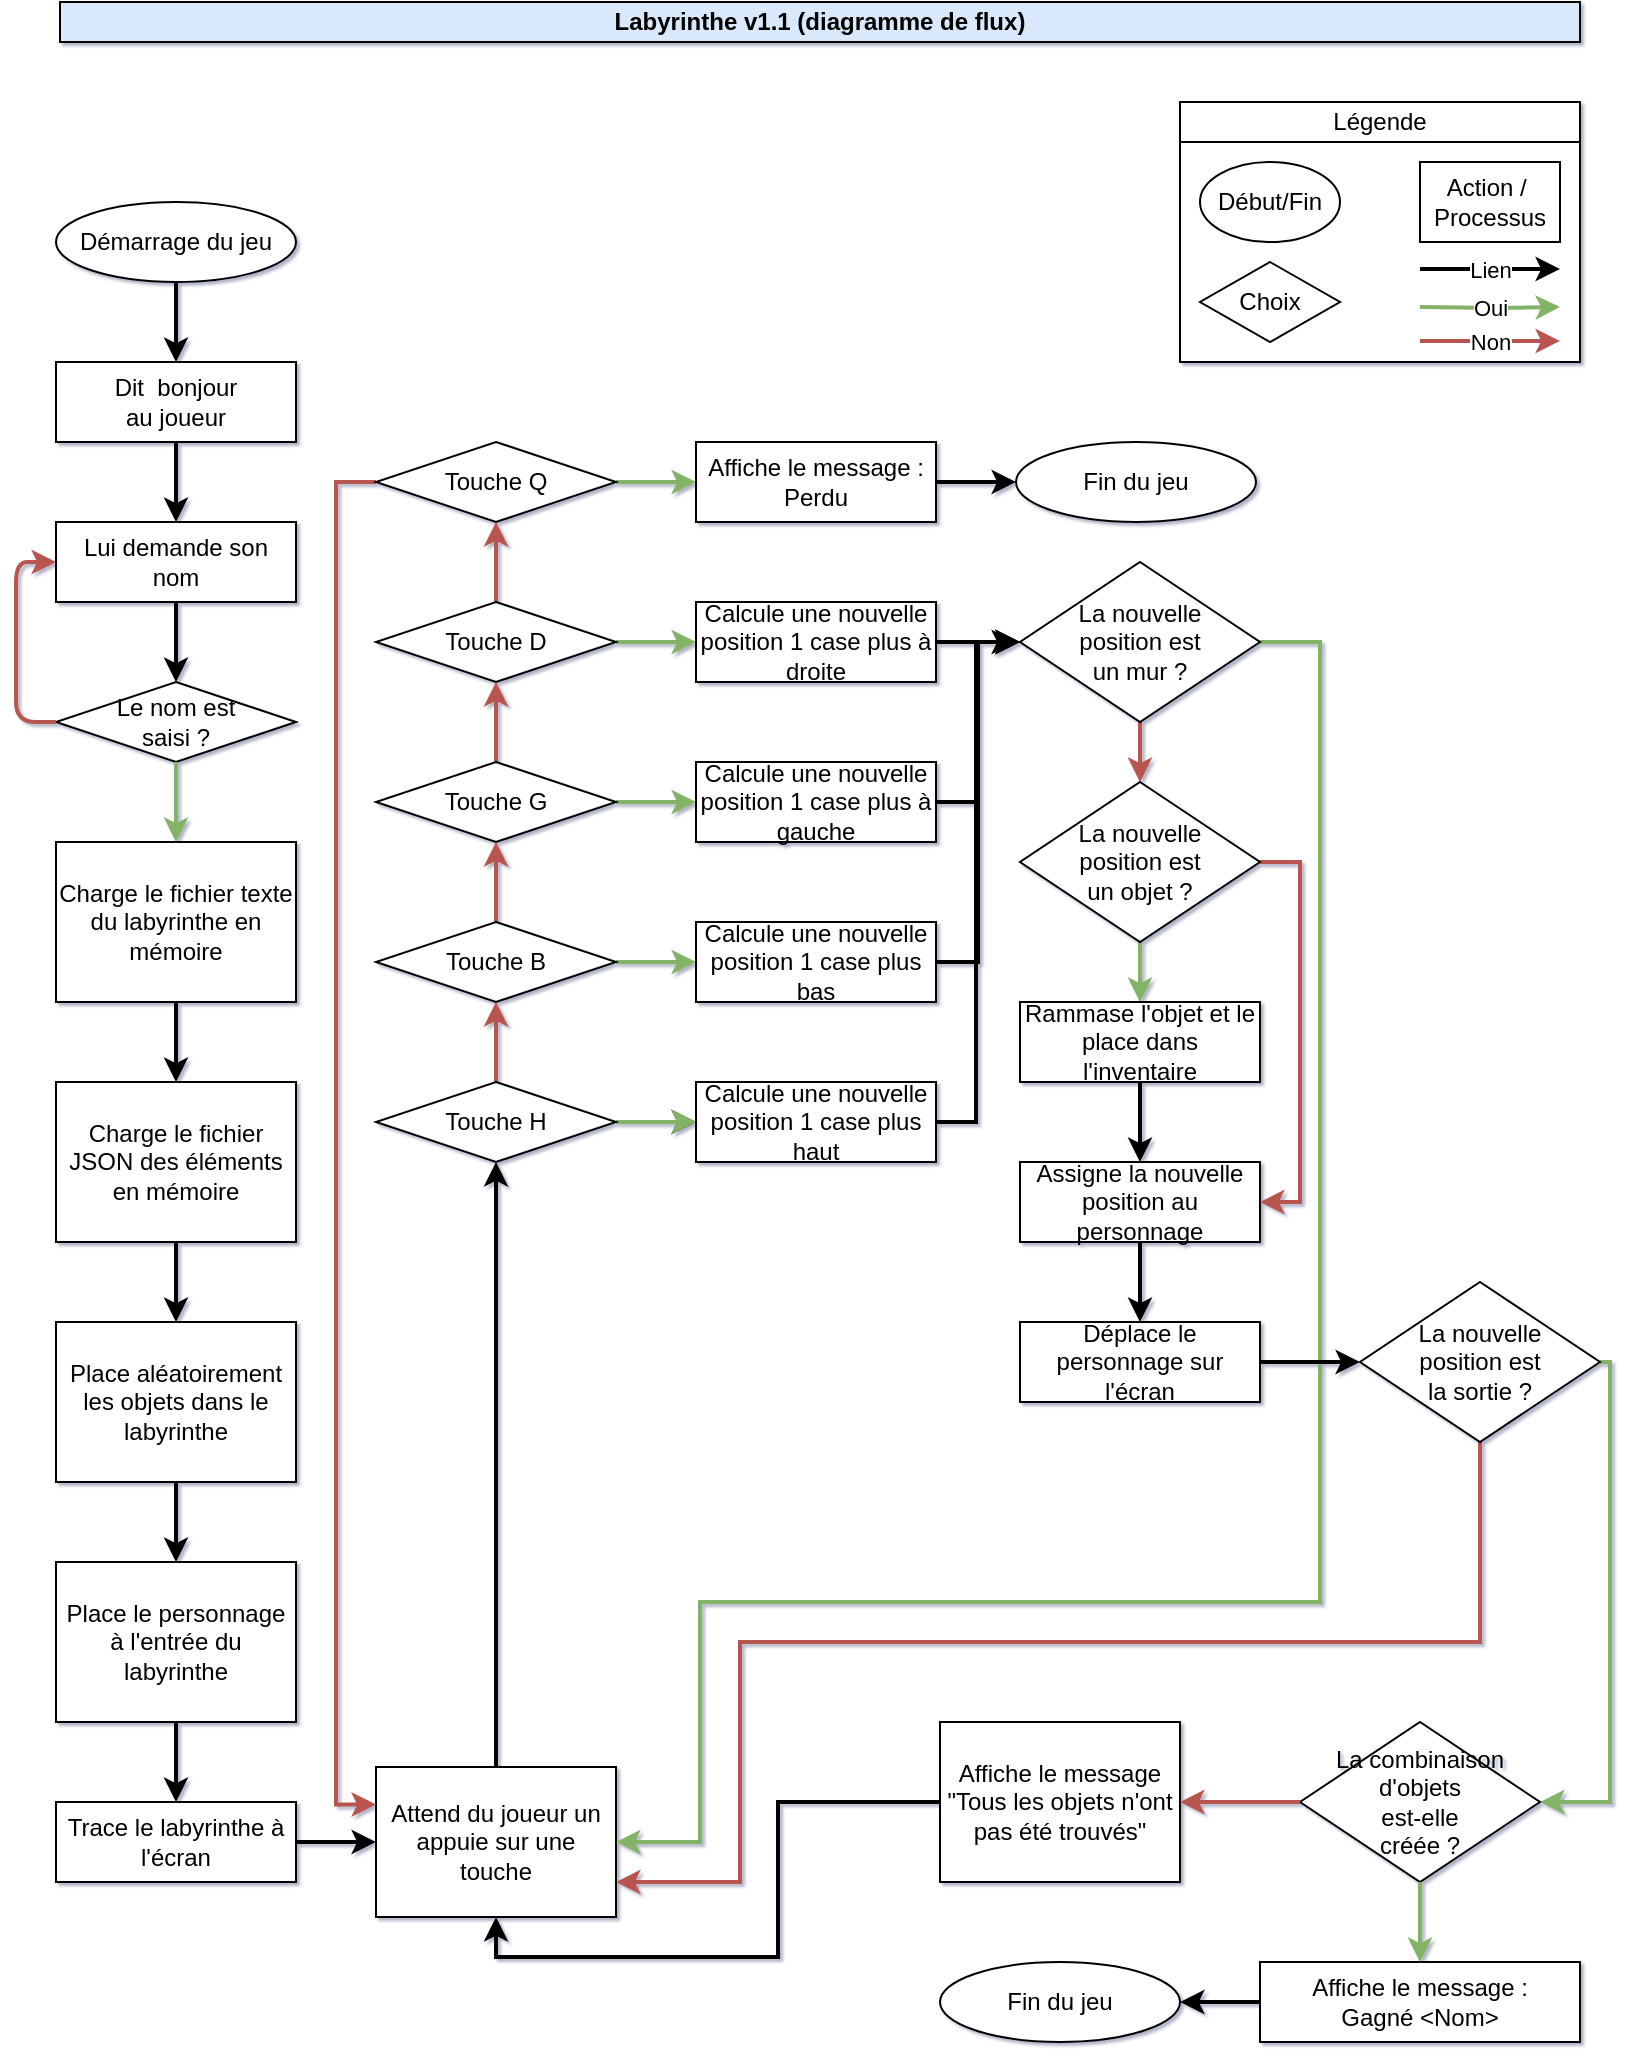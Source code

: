<mxfile version="12.3.2" type="device" pages="1"><diagram id="22BCVVgQXOt4xU70KWVe" name="Page-1"><mxGraphModel dx="1086" dy="806" grid="1" gridSize="10" guides="1" tooltips="1" connect="1" arrows="1" fold="1" page="1" pageScale="1" pageWidth="827" pageHeight="1169" math="0" shadow="1"><root><mxCell id="0"/><mxCell id="1" parent="0"/><mxCell id="TJeggRest-hVpRtpfZT9-1" value="Démarrage du jeu" style="ellipse;whiteSpace=wrap;html=1;" parent="1" vertex="1"><mxGeometry x="38" y="120" width="120" height="40" as="geometry"/></mxCell><mxCell id="TJeggRest-hVpRtpfZT9-2" value="Dit&amp;nbsp; bonjour&lt;br&gt;au joueur" style="rounded=0;whiteSpace=wrap;html=1;" parent="1" vertex="1"><mxGeometry x="38" y="200" width="120" height="40" as="geometry"/></mxCell><mxCell id="TJeggRest-hVpRtpfZT9-3" value="Lui demande son nom" style="rounded=0;whiteSpace=wrap;html=1;" parent="1" vertex="1"><mxGeometry x="38" y="280" width="120" height="40" as="geometry"/></mxCell><mxCell id="TJeggRest-hVpRtpfZT9-4" value="Le nom est &lt;br&gt;saisi ?" style="rhombus;whiteSpace=wrap;html=1;" parent="1" vertex="1"><mxGeometry x="38" y="360" width="120" height="40" as="geometry"/></mxCell><mxCell id="TJeggRest-hVpRtpfZT9-5" value="" style="endArrow=classic;html=1;exitX=0;exitY=0.5;exitDx=0;exitDy=0;entryX=0;entryY=0.5;entryDx=0;entryDy=0;strokeWidth=2;fillColor=#f8cecc;strokeColor=#b85450;" parent="1" source="TJeggRest-hVpRtpfZT9-4" target="TJeggRest-hVpRtpfZT9-3" edge="1"><mxGeometry width="50" height="50" relative="1" as="geometry"><mxPoint x="38" y="470" as="sourcePoint"/><mxPoint x="88" y="420" as="targetPoint"/><Array as="points"><mxPoint x="18" y="380"/><mxPoint x="18" y="300"/></Array></mxGeometry></mxCell><mxCell id="TJeggRest-hVpRtpfZT9-6" value="" style="endArrow=classic;html=1;strokeWidth=2;exitX=0.5;exitY=1;exitDx=0;exitDy=0;entryX=0.5;entryY=0;entryDx=0;entryDy=0;" parent="1" source="TJeggRest-hVpRtpfZT9-1" target="TJeggRest-hVpRtpfZT9-2" edge="1"><mxGeometry width="50" height="50" relative="1" as="geometry"><mxPoint x="238" y="230" as="sourcePoint"/><mxPoint x="288" y="180" as="targetPoint"/></mxGeometry></mxCell><mxCell id="TJeggRest-hVpRtpfZT9-7" value="" style="endArrow=classic;html=1;strokeWidth=2;exitX=0.5;exitY=1;exitDx=0;exitDy=0;entryX=0.5;entryY=0;entryDx=0;entryDy=0;" parent="1" source="TJeggRest-hVpRtpfZT9-3" target="TJeggRest-hVpRtpfZT9-4" edge="1"><mxGeometry width="50" height="50" relative="1" as="geometry"><mxPoint x="108" y="170" as="sourcePoint"/><mxPoint x="108" y="210" as="targetPoint"/></mxGeometry></mxCell><mxCell id="TJeggRest-hVpRtpfZT9-8" value="" style="endArrow=classic;html=1;strokeWidth=2;exitX=0.5;exitY=1;exitDx=0;exitDy=0;entryX=0.5;entryY=0;entryDx=0;entryDy=0;" parent="1" source="TJeggRest-hVpRtpfZT9-2" target="TJeggRest-hVpRtpfZT9-3" edge="1"><mxGeometry width="50" height="50" relative="1" as="geometry"><mxPoint x="118" y="180" as="sourcePoint"/><mxPoint x="118" y="220" as="targetPoint"/></mxGeometry></mxCell><mxCell id="TJeggRest-hVpRtpfZT9-9" value="Charge le fichier texte du labyrinthe en mémoire" style="rounded=0;whiteSpace=wrap;html=1;" parent="1" vertex="1"><mxGeometry x="38" y="440" width="120" height="80" as="geometry"/></mxCell><mxCell id="TJeggRest-hVpRtpfZT9-10" value="Place le personnage à l'entrée du labyrinthe" style="rounded=0;whiteSpace=wrap;html=1;" parent="1" vertex="1"><mxGeometry x="38" y="800" width="120" height="80" as="geometry"/></mxCell><mxCell id="TJeggRest-hVpRtpfZT9-31" style="edgeStyle=orthogonalEdgeStyle;rounded=0;orthogonalLoop=1;jettySize=auto;html=1;entryX=0;entryY=0.5;entryDx=0;entryDy=0;strokeWidth=2;" parent="1" source="TJeggRest-hVpRtpfZT9-11" target="TJeggRest-hVpRtpfZT9-15" edge="1"><mxGeometry relative="1" as="geometry"/></mxCell><mxCell id="TJeggRest-hVpRtpfZT9-11" value="Trace le labyrinthe à l'écran" style="rounded=0;whiteSpace=wrap;html=1;" parent="1" vertex="1"><mxGeometry x="38" y="920" width="120" height="40" as="geometry"/></mxCell><mxCell id="TJeggRest-hVpRtpfZT9-12" value="" style="endArrow=classic;html=1;strokeWidth=2;exitX=0.5;exitY=1;exitDx=0;exitDy=0;entryX=0.5;entryY=0;entryDx=0;entryDy=0;" parent="1" source="TJeggRest-hVpRtpfZT9-10" target="TJeggRest-hVpRtpfZT9-11" edge="1"><mxGeometry width="50" height="50" relative="1" as="geometry"><mxPoint x="108" y="570" as="sourcePoint"/><mxPoint x="108" y="610" as="targetPoint"/></mxGeometry></mxCell><mxCell id="TJeggRest-hVpRtpfZT9-13" value="" style="endArrow=classic;html=1;strokeWidth=2;exitX=0.5;exitY=1;exitDx=0;exitDy=0;entryX=0.5;entryY=0;entryDx=0;entryDy=0;" parent="1" target="TJeggRest-hVpRtpfZT9-10" edge="1"><mxGeometry width="50" height="50" relative="1" as="geometry"><mxPoint x="98" y="800" as="sourcePoint"/><mxPoint x="118" y="420" as="targetPoint"/></mxGeometry></mxCell><mxCell id="TJeggRest-hVpRtpfZT9-14" value="" style="endArrow=classic;html=1;strokeWidth=2;exitX=0.5;exitY=1;exitDx=0;exitDy=0;entryX=0.5;entryY=0;entryDx=0;entryDy=0;fillColor=#d5e8d4;strokeColor=#82b366;" parent="1" source="TJeggRest-hVpRtpfZT9-4" target="TJeggRest-hVpRtpfZT9-9" edge="1"><mxGeometry width="50" height="50" relative="1" as="geometry"><mxPoint x="128" y="350" as="sourcePoint"/><mxPoint x="128" y="390" as="targetPoint"/></mxGeometry></mxCell><mxCell id="TJeggRest-hVpRtpfZT9-32" style="edgeStyle=orthogonalEdgeStyle;rounded=0;orthogonalLoop=1;jettySize=auto;html=1;exitX=0.5;exitY=0;exitDx=0;exitDy=0;entryX=0.5;entryY=1;entryDx=0;entryDy=0;strokeWidth=2;" parent="1" source="TJeggRest-hVpRtpfZT9-15" target="TJeggRest-hVpRtpfZT9-16" edge="1"><mxGeometry relative="1" as="geometry"/></mxCell><mxCell id="TJeggRest-hVpRtpfZT9-15" value="Attend du joueur un appuie sur une touche" style="rounded=0;whiteSpace=wrap;html=1;" parent="1" vertex="1"><mxGeometry x="198" y="902.5" width="120" height="75" as="geometry"/></mxCell><mxCell id="TJeggRest-hVpRtpfZT9-33" style="edgeStyle=orthogonalEdgeStyle;rounded=0;orthogonalLoop=1;jettySize=auto;html=1;entryX=0.5;entryY=1;entryDx=0;entryDy=0;strokeWidth=2;fillColor=#f8cecc;strokeColor=#b85450;" parent="1" source="TJeggRest-hVpRtpfZT9-16" target="TJeggRest-hVpRtpfZT9-18" edge="1"><mxGeometry relative="1" as="geometry"/></mxCell><mxCell id="TJeggRest-hVpRtpfZT9-47" style="edgeStyle=orthogonalEdgeStyle;rounded=0;orthogonalLoop=1;jettySize=auto;html=1;entryX=0;entryY=0.5;entryDx=0;entryDy=0;strokeWidth=2;" parent="1" source="TJeggRest-hVpRtpfZT9-16" target="TJeggRest-hVpRtpfZT9-17" edge="1"><mxGeometry relative="1" as="geometry"/></mxCell><mxCell id="TJeggRest-hVpRtpfZT9-57" value="" style="edgeStyle=orthogonalEdgeStyle;rounded=0;orthogonalLoop=1;jettySize=auto;html=1;strokeWidth=2;fillColor=#d5e8d4;strokeColor=#82b366;" parent="1" source="TJeggRest-hVpRtpfZT9-16" target="TJeggRest-hVpRtpfZT9-17" edge="1"><mxGeometry relative="1" as="geometry"/></mxCell><mxCell id="TJeggRest-hVpRtpfZT9-16" value="Touche H" style="rhombus;whiteSpace=wrap;html=1;" parent="1" vertex="1"><mxGeometry x="198" y="560" width="120" height="40" as="geometry"/></mxCell><mxCell id="TJeggRest-hVpRtpfZT9-46" style="edgeStyle=orthogonalEdgeStyle;rounded=0;orthogonalLoop=1;jettySize=auto;html=1;strokeWidth=2;" parent="1" source="TJeggRest-hVpRtpfZT9-17" edge="1"><mxGeometry relative="1" as="geometry"><mxPoint x="518" y="340" as="targetPoint"/><Array as="points"><mxPoint x="498" y="580"/><mxPoint x="498" y="340"/></Array></mxGeometry></mxCell><mxCell id="TJeggRest-hVpRtpfZT9-17" value="Calcule une nouvelle position 1 case plus haut" style="rounded=0;whiteSpace=wrap;html=1;" parent="1" vertex="1"><mxGeometry x="358" y="560" width="120" height="40" as="geometry"/></mxCell><mxCell id="TJeggRest-hVpRtpfZT9-34" style="edgeStyle=orthogonalEdgeStyle;rounded=0;orthogonalLoop=1;jettySize=auto;html=1;entryX=0.5;entryY=1;entryDx=0;entryDy=0;strokeWidth=2;fillColor=#f8cecc;strokeColor=#b85450;" parent="1" source="TJeggRest-hVpRtpfZT9-18" target="TJeggRest-hVpRtpfZT9-20" edge="1"><mxGeometry relative="1" as="geometry"/></mxCell><mxCell id="TJeggRest-hVpRtpfZT9-48" style="edgeStyle=orthogonalEdgeStyle;rounded=0;orthogonalLoop=1;jettySize=auto;html=1;entryX=0;entryY=0.5;entryDx=0;entryDy=0;strokeWidth=2;fillColor=#d5e8d4;strokeColor=#82b366;" parent="1" source="TJeggRest-hVpRtpfZT9-18" target="TJeggRest-hVpRtpfZT9-19" edge="1"><mxGeometry relative="1" as="geometry"/></mxCell><mxCell id="TJeggRest-hVpRtpfZT9-18" value="Touche B" style="rhombus;whiteSpace=wrap;html=1;" parent="1" vertex="1"><mxGeometry x="198" y="480" width="120" height="40" as="geometry"/></mxCell><mxCell id="TJeggRest-hVpRtpfZT9-45" style="edgeStyle=orthogonalEdgeStyle;rounded=0;orthogonalLoop=1;jettySize=auto;html=1;entryX=0;entryY=0.5;entryDx=0;entryDy=0;strokeWidth=2;" parent="1" source="TJeggRest-hVpRtpfZT9-19" target="TJeggRest-hVpRtpfZT9-28" edge="1"><mxGeometry relative="1" as="geometry"/></mxCell><mxCell id="TJeggRest-hVpRtpfZT9-19" value="Calcule une nouvelle position 1 case plus bas" style="rounded=0;whiteSpace=wrap;html=1;" parent="1" vertex="1"><mxGeometry x="358" y="480" width="120" height="40" as="geometry"/></mxCell><mxCell id="TJeggRest-hVpRtpfZT9-35" style="edgeStyle=orthogonalEdgeStyle;rounded=0;orthogonalLoop=1;jettySize=auto;html=1;entryX=0.5;entryY=1;entryDx=0;entryDy=0;strokeWidth=2;fillColor=#f8cecc;strokeColor=#b85450;" parent="1" source="TJeggRest-hVpRtpfZT9-20" target="TJeggRest-hVpRtpfZT9-22" edge="1"><mxGeometry relative="1" as="geometry"/></mxCell><mxCell id="TJeggRest-hVpRtpfZT9-41" style="edgeStyle=orthogonalEdgeStyle;rounded=0;orthogonalLoop=1;jettySize=auto;html=1;entryX=0;entryY=0.5;entryDx=0;entryDy=0;strokeWidth=2;fillColor=#d5e8d4;strokeColor=#82b366;" parent="1" source="TJeggRest-hVpRtpfZT9-20" target="TJeggRest-hVpRtpfZT9-21" edge="1"><mxGeometry relative="1" as="geometry"/></mxCell><mxCell id="TJeggRest-hVpRtpfZT9-20" value="Touche G" style="rhombus;whiteSpace=wrap;html=1;" parent="1" vertex="1"><mxGeometry x="198" y="400" width="120" height="40" as="geometry"/></mxCell><mxCell id="TJeggRest-hVpRtpfZT9-44" style="edgeStyle=orthogonalEdgeStyle;rounded=0;orthogonalLoop=1;jettySize=auto;html=1;entryX=0;entryY=0.5;entryDx=0;entryDy=0;strokeWidth=2;" parent="1" source="TJeggRest-hVpRtpfZT9-21" target="TJeggRest-hVpRtpfZT9-28" edge="1"><mxGeometry relative="1" as="geometry"/></mxCell><mxCell id="TJeggRest-hVpRtpfZT9-21" value="Calcule une nouvelle position 1 case plus à gauche" style="rounded=0;whiteSpace=wrap;html=1;" parent="1" vertex="1"><mxGeometry x="358" y="400" width="120" height="40" as="geometry"/></mxCell><mxCell id="TJeggRest-hVpRtpfZT9-36" style="edgeStyle=orthogonalEdgeStyle;rounded=0;orthogonalLoop=1;jettySize=auto;html=1;entryX=0.5;entryY=1;entryDx=0;entryDy=0;strokeWidth=2;fillColor=#f8cecc;strokeColor=#b85450;" parent="1" source="TJeggRest-hVpRtpfZT9-22" target="TJeggRest-hVpRtpfZT9-24" edge="1"><mxGeometry relative="1" as="geometry"/></mxCell><mxCell id="TJeggRest-hVpRtpfZT9-40" style="edgeStyle=orthogonalEdgeStyle;rounded=0;orthogonalLoop=1;jettySize=auto;html=1;entryX=0;entryY=0.5;entryDx=0;entryDy=0;strokeWidth=2;fillColor=#d5e8d4;strokeColor=#82b366;" parent="1" source="TJeggRest-hVpRtpfZT9-22" target="TJeggRest-hVpRtpfZT9-23" edge="1"><mxGeometry relative="1" as="geometry"/></mxCell><mxCell id="TJeggRest-hVpRtpfZT9-22" value="Touche D" style="rhombus;whiteSpace=wrap;html=1;" parent="1" vertex="1"><mxGeometry x="198" y="320" width="120" height="40" as="geometry"/></mxCell><mxCell id="TJeggRest-hVpRtpfZT9-43" style="edgeStyle=orthogonalEdgeStyle;rounded=0;orthogonalLoop=1;jettySize=auto;html=1;entryX=0;entryY=0.5;entryDx=0;entryDy=0;strokeWidth=2;" parent="1" source="TJeggRest-hVpRtpfZT9-23" target="TJeggRest-hVpRtpfZT9-28" edge="1"><mxGeometry relative="1" as="geometry"/></mxCell><mxCell id="TJeggRest-hVpRtpfZT9-23" value="Calcule une nouvelle position 1 case plus à droite" style="rounded=0;whiteSpace=wrap;html=1;" parent="1" vertex="1"><mxGeometry x="358" y="320" width="120" height="40" as="geometry"/></mxCell><mxCell id="TJeggRest-hVpRtpfZT9-38" style="edgeStyle=orthogonalEdgeStyle;rounded=0;orthogonalLoop=1;jettySize=auto;html=1;entryX=0;entryY=0.5;entryDx=0;entryDy=0;strokeWidth=2;fillColor=#d5e8d4;strokeColor=#82b366;" parent="1" source="TJeggRest-hVpRtpfZT9-24" target="TJeggRest-hVpRtpfZT9-25" edge="1"><mxGeometry relative="1" as="geometry"/></mxCell><mxCell id="TJeggRest-hVpRtpfZT9-42" style="edgeStyle=orthogonalEdgeStyle;rounded=0;orthogonalLoop=1;jettySize=auto;html=1;entryX=0;entryY=0.25;entryDx=0;entryDy=0;strokeWidth=2;fillColor=#f8cecc;strokeColor=#b85450;" parent="1" source="TJeggRest-hVpRtpfZT9-24" target="TJeggRest-hVpRtpfZT9-15" edge="1"><mxGeometry relative="1" as="geometry"><Array as="points"><mxPoint x="178" y="260"/><mxPoint x="178" y="921"/></Array></mxGeometry></mxCell><mxCell id="TJeggRest-hVpRtpfZT9-24" value="Touche Q" style="rhombus;whiteSpace=wrap;html=1;" parent="1" vertex="1"><mxGeometry x="198" y="240" width="120" height="40" as="geometry"/></mxCell><mxCell id="TJeggRest-hVpRtpfZT9-39" style="edgeStyle=orthogonalEdgeStyle;rounded=0;orthogonalLoop=1;jettySize=auto;html=1;entryX=0;entryY=0.5;entryDx=0;entryDy=0;strokeWidth=2;" parent="1" source="TJeggRest-hVpRtpfZT9-25" target="TJeggRest-hVpRtpfZT9-26" edge="1"><mxGeometry relative="1" as="geometry"/></mxCell><mxCell id="TJeggRest-hVpRtpfZT9-25" value="Affiche le message :&lt;br&gt;Perdu" style="rounded=0;whiteSpace=wrap;html=1;" parent="1" vertex="1"><mxGeometry x="358" y="240" width="120" height="40" as="geometry"/></mxCell><mxCell id="TJeggRest-hVpRtpfZT9-26" value="Fin du jeu" style="ellipse;whiteSpace=wrap;html=1;" parent="1" vertex="1"><mxGeometry x="518" y="240" width="120" height="40" as="geometry"/></mxCell><mxCell id="TJeggRest-hVpRtpfZT9-60" style="edgeStyle=orthogonalEdgeStyle;rounded=0;orthogonalLoop=1;jettySize=auto;html=1;entryX=0.5;entryY=0;entryDx=0;entryDy=0;strokeWidth=2;" parent="1" source="TJeggRest-hVpRtpfZT9-27" target="TJeggRest-hVpRtpfZT9-59" edge="1"><mxGeometry relative="1" as="geometry"/></mxCell><mxCell id="TJeggRest-hVpRtpfZT9-27" value="Assigne la nouvelle position au personnage" style="rounded=0;whiteSpace=wrap;html=1;" parent="1" vertex="1"><mxGeometry x="520" y="600" width="120" height="40" as="geometry"/></mxCell><mxCell id="TJeggRest-hVpRtpfZT9-52" style="edgeStyle=orthogonalEdgeStyle;rounded=0;orthogonalLoop=1;jettySize=auto;html=1;entryX=1;entryY=0.5;entryDx=0;entryDy=0;strokeWidth=2;fillColor=#d5e8d4;strokeColor=#82b366;" parent="1" source="TJeggRest-hVpRtpfZT9-28" target="TJeggRest-hVpRtpfZT9-15" edge="1"><mxGeometry relative="1" as="geometry"><Array as="points"><mxPoint x="670" y="340"/><mxPoint x="670" y="820"/><mxPoint x="360" y="820"/><mxPoint x="360" y="940"/></Array></mxGeometry></mxCell><mxCell id="B906eJKEYSrAKfcNrqEf-16" style="edgeStyle=orthogonalEdgeStyle;rounded=0;orthogonalLoop=1;jettySize=auto;html=1;entryX=0.5;entryY=0;entryDx=0;entryDy=0;strokeWidth=2;fillColor=#f8cecc;strokeColor=#b85450;" parent="1" source="TJeggRest-hVpRtpfZT9-28" target="B906eJKEYSrAKfcNrqEf-13" edge="1"><mxGeometry relative="1" as="geometry"/></mxCell><mxCell id="TJeggRest-hVpRtpfZT9-28" value="La nouvelle&lt;br&gt;position est&lt;br&gt;un mur ?" style="rhombus;whiteSpace=wrap;html=1;" parent="1" vertex="1"><mxGeometry x="520" y="300" width="120" height="80" as="geometry"/></mxCell><mxCell id="TJeggRest-hVpRtpfZT9-53" style="edgeStyle=orthogonalEdgeStyle;rounded=0;orthogonalLoop=1;jettySize=auto;html=1;strokeWidth=2;fillColor=#f8cecc;strokeColor=#b85450;exitX=0.5;exitY=1;exitDx=0;exitDy=0;" parent="1" source="TJeggRest-hVpRtpfZT9-30" edge="1"><mxGeometry relative="1" as="geometry"><Array as="points"><mxPoint x="750" y="840"/><mxPoint x="380" y="840"/><mxPoint x="380" y="960"/></Array><mxPoint x="318" y="960" as="targetPoint"/></mxGeometry></mxCell><mxCell id="B906eJKEYSrAKfcNrqEf-12" style="edgeStyle=orthogonalEdgeStyle;rounded=0;orthogonalLoop=1;jettySize=auto;html=1;entryX=1;entryY=0.5;entryDx=0;entryDy=0;strokeWidth=2;fillColor=#d5e8d4;strokeColor=#82b366;exitX=1;exitY=0.5;exitDx=0;exitDy=0;" parent="1" source="TJeggRest-hVpRtpfZT9-30" target="B906eJKEYSrAKfcNrqEf-6" edge="1"><mxGeometry relative="1" as="geometry"><Array as="points"><mxPoint x="815" y="920"/></Array></mxGeometry></mxCell><mxCell id="TJeggRest-hVpRtpfZT9-30" value="La nouvelle&lt;br&gt;position est&lt;br&gt;la sortie ?" style="rhombus;whiteSpace=wrap;html=1;" parent="1" vertex="1"><mxGeometry x="690" y="660" width="120" height="80" as="geometry"/></mxCell><mxCell id="TJeggRest-hVpRtpfZT9-37" value="Fin du jeu" style="ellipse;whiteSpace=wrap;html=1;" parent="1" vertex="1"><mxGeometry x="480" y="1000" width="120" height="40" as="geometry"/></mxCell><mxCell id="TJeggRest-hVpRtpfZT9-49" style="edgeStyle=orthogonalEdgeStyle;rounded=0;orthogonalLoop=1;jettySize=auto;html=1;exitX=0.5;exitY=1;exitDx=0;exitDy=0;strokeWidth=2;" parent="1" source="TJeggRest-hVpRtpfZT9-37" target="TJeggRest-hVpRtpfZT9-37" edge="1"><mxGeometry relative="1" as="geometry"/></mxCell><mxCell id="TJeggRest-hVpRtpfZT9-56" style="edgeStyle=orthogonalEdgeStyle;rounded=0;orthogonalLoop=1;jettySize=auto;html=1;entryX=1;entryY=0.5;entryDx=0;entryDy=0;strokeWidth=2;" parent="1" source="TJeggRest-hVpRtpfZT9-55" target="TJeggRest-hVpRtpfZT9-37" edge="1"><mxGeometry relative="1" as="geometry"/></mxCell><mxCell id="TJeggRest-hVpRtpfZT9-55" value="Affiche le message :&lt;br&gt;Gagné &amp;lt;Nom&amp;gt;" style="rounded=0;whiteSpace=wrap;html=1;" parent="1" vertex="1"><mxGeometry x="640" y="1000" width="160" height="40" as="geometry"/></mxCell><mxCell id="B906eJKEYSrAKfcNrqEf-19" style="edgeStyle=orthogonalEdgeStyle;rounded=0;orthogonalLoop=1;jettySize=auto;html=1;entryX=0;entryY=0.5;entryDx=0;entryDy=0;strokeWidth=2;exitX=1;exitY=0.5;exitDx=0;exitDy=0;" parent="1" source="TJeggRest-hVpRtpfZT9-59" target="TJeggRest-hVpRtpfZT9-30" edge="1"><mxGeometry relative="1" as="geometry"><Array as="points"><mxPoint x="680" y="700"/><mxPoint x="680" y="700"/></Array></mxGeometry></mxCell><mxCell id="TJeggRest-hVpRtpfZT9-59" value="Déplace le personnage sur l'écran" style="rounded=0;whiteSpace=wrap;html=1;" parent="1" vertex="1"><mxGeometry x="520" y="680" width="120" height="40" as="geometry"/></mxCell><mxCell id="TJeggRest-hVpRtpfZT9-61" value="Labyrinthe v1.1 (diagramme de flux)" style="text;html=1;strokeColor=#000000;fillColor=#dae8fc;align=center;verticalAlign=middle;whiteSpace=wrap;rounded=0;fontStyle=1" parent="1" vertex="1"><mxGeometry x="40" y="20" width="760" height="20" as="geometry"/></mxCell><mxCell id="TJeggRest-hVpRtpfZT9-62" value="" style="rounded=0;whiteSpace=wrap;html=1;strokeColor=#000000;" parent="1" vertex="1"><mxGeometry x="600" y="70" width="200" height="130" as="geometry"/></mxCell><mxCell id="TJeggRest-hVpRtpfZT9-63" value="Début/Fin" style="ellipse;whiteSpace=wrap;html=1;" parent="1" vertex="1"><mxGeometry x="610" y="100" width="70" height="40" as="geometry"/></mxCell><mxCell id="TJeggRest-hVpRtpfZT9-65" value="Action /&amp;nbsp;&lt;br&gt;Processus" style="rounded=0;whiteSpace=wrap;html=1;" parent="1" vertex="1"><mxGeometry x="720" y="100" width="70" height="40" as="geometry"/></mxCell><mxCell id="TJeggRest-hVpRtpfZT9-66" value="Choix" style="rhombus;whiteSpace=wrap;html=1;strokeColor=#000000;" parent="1" vertex="1"><mxGeometry x="610" y="150" width="70" height="40" as="geometry"/></mxCell><mxCell id="TJeggRest-hVpRtpfZT9-68" value="Lien" style="endArrow=classic;html=1;strokeWidth=2;" parent="1" edge="1"><mxGeometry width="50" height="50" relative="1" as="geometry"><mxPoint x="720" y="153.5" as="sourcePoint"/><mxPoint x="790" y="153.5" as="targetPoint"/></mxGeometry></mxCell><mxCell id="TJeggRest-hVpRtpfZT9-71" value="Légende" style="rounded=0;whiteSpace=wrap;html=1;strokeColor=#000000;" parent="1" vertex="1"><mxGeometry x="600" y="70" width="200" height="20" as="geometry"/></mxCell><mxCell id="TJeggRest-hVpRtpfZT9-74" value="Oui" style="endArrow=classic;html=1;strokeWidth=2;fillColor=#d5e8d4;strokeColor=#82b366;" parent="1" edge="1"><mxGeometry width="50" height="50" relative="1" as="geometry"><mxPoint x="720" y="172.5" as="sourcePoint"/><mxPoint x="790" y="172.5" as="targetPoint"/><Array as="points"><mxPoint x="760" y="173"/></Array></mxGeometry></mxCell><mxCell id="TJeggRest-hVpRtpfZT9-75" value="Non" style="endArrow=classic;html=1;strokeWidth=2;fillColor=#f8cecc;strokeColor=#b85450;" parent="1" edge="1"><mxGeometry width="50" height="50" relative="1" as="geometry"><mxPoint x="720" y="189.5" as="sourcePoint"/><mxPoint x="790" y="189.5" as="targetPoint"/></mxGeometry></mxCell><mxCell id="B906eJKEYSrAKfcNrqEf-1" value="Charge le fichier JSON des éléments en mémoire" style="rounded=0;whiteSpace=wrap;html=1;" parent="1" vertex="1"><mxGeometry x="38" y="560" width="120" height="80" as="geometry"/></mxCell><mxCell id="B906eJKEYSrAKfcNrqEf-2" value="" style="endArrow=classic;html=1;strokeWidth=2;exitX=0.5;exitY=1;exitDx=0;exitDy=0;entryX=0.5;entryY=0;entryDx=0;entryDy=0;" parent="1" source="TJeggRest-hVpRtpfZT9-9" target="B906eJKEYSrAKfcNrqEf-1" edge="1"><mxGeometry width="50" height="50" relative="1" as="geometry"><mxPoint x="98" y="520" as="sourcePoint"/><mxPoint x="98" y="760" as="targetPoint"/></mxGeometry></mxCell><mxCell id="B906eJKEYSrAKfcNrqEf-5" style="edgeStyle=orthogonalEdgeStyle;rounded=0;orthogonalLoop=1;jettySize=auto;html=1;exitX=0.5;exitY=1;exitDx=0;exitDy=0;entryX=0.5;entryY=0;entryDx=0;entryDy=0;strokeWidth=2;" parent="1" source="B906eJKEYSrAKfcNrqEf-3" target="TJeggRest-hVpRtpfZT9-10" edge="1"><mxGeometry relative="1" as="geometry"/></mxCell><mxCell id="B906eJKEYSrAKfcNrqEf-3" value="Place aléatoirement les objets dans le labyrinthe" style="rounded=0;whiteSpace=wrap;html=1;" parent="1" vertex="1"><mxGeometry x="38" y="680" width="120" height="80" as="geometry"/></mxCell><mxCell id="B906eJKEYSrAKfcNrqEf-4" value="" style="endArrow=classic;html=1;strokeWidth=2;exitX=0.5;exitY=1;exitDx=0;exitDy=0;entryX=0.5;entryY=0;entryDx=0;entryDy=0;" parent="1" source="B906eJKEYSrAKfcNrqEf-1" target="B906eJKEYSrAKfcNrqEf-3" edge="1"><mxGeometry width="50" height="50" relative="1" as="geometry"><mxPoint x="98" y="640" as="sourcePoint"/><mxPoint x="98" y="760" as="targetPoint"/></mxGeometry></mxCell><mxCell id="B906eJKEYSrAKfcNrqEf-6" value="La combinaison&lt;br&gt;d'objets &lt;br&gt;est-elle &lt;br&gt;créée ?" style="rhombus;whiteSpace=wrap;html=1;" parent="1" vertex="1"><mxGeometry x="660" y="880" width="120" height="80" as="geometry"/></mxCell><mxCell id="B906eJKEYSrAKfcNrqEf-8" style="edgeStyle=orthogonalEdgeStyle;rounded=0;orthogonalLoop=1;jettySize=auto;html=1;entryX=0.5;entryY=0;entryDx=0;entryDy=0;strokeWidth=2;fillColor=#d5e8d4;strokeColor=#82b366;exitX=0.5;exitY=1;exitDx=0;exitDy=0;" parent="1" source="B906eJKEYSrAKfcNrqEf-6" target="TJeggRest-hVpRtpfZT9-55" edge="1"><mxGeometry relative="1" as="geometry"><mxPoint x="328" y="630" as="sourcePoint"/><mxPoint x="368" y="630" as="targetPoint"/></mxGeometry></mxCell><mxCell id="B906eJKEYSrAKfcNrqEf-11" style="edgeStyle=orthogonalEdgeStyle;rounded=0;orthogonalLoop=1;jettySize=auto;html=1;entryX=0.5;entryY=1;entryDx=0;entryDy=0;strokeWidth=2;" parent="1" source="B906eJKEYSrAKfcNrqEf-9" target="TJeggRest-hVpRtpfZT9-15" edge="1"><mxGeometry relative="1" as="geometry"/></mxCell><mxCell id="B906eJKEYSrAKfcNrqEf-9" value="Affiche le message&lt;br&gt;&quot;Tous les objets n'ont pas été trouvés&quot;" style="rounded=0;whiteSpace=wrap;html=1;" parent="1" vertex="1"><mxGeometry x="480" y="880" width="120" height="80" as="geometry"/></mxCell><mxCell id="B906eJKEYSrAKfcNrqEf-10" style="edgeStyle=orthogonalEdgeStyle;rounded=0;orthogonalLoop=1;jettySize=auto;html=1;entryX=1;entryY=0.5;entryDx=0;entryDy=0;strokeWidth=2;exitX=0;exitY=0.5;exitDx=0;exitDy=0;fillColor=#f8cecc;strokeColor=#b85450;" parent="1" source="B906eJKEYSrAKfcNrqEf-6" target="B906eJKEYSrAKfcNrqEf-9" edge="1"><mxGeometry relative="1" as="geometry"><mxPoint x="668" y="1030" as="sourcePoint"/><mxPoint x="628" y="1030" as="targetPoint"/></mxGeometry></mxCell><mxCell id="B906eJKEYSrAKfcNrqEf-15" style="edgeStyle=orthogonalEdgeStyle;rounded=0;orthogonalLoop=1;jettySize=auto;html=1;exitX=0.5;exitY=1;exitDx=0;exitDy=0;entryX=0.5;entryY=0;entryDx=0;entryDy=0;strokeWidth=2;fillColor=#d5e8d4;strokeColor=#82b366;" parent="1" source="B906eJKEYSrAKfcNrqEf-13" target="B906eJKEYSrAKfcNrqEf-14" edge="1"><mxGeometry relative="1" as="geometry"/></mxCell><mxCell id="B906eJKEYSrAKfcNrqEf-17" style="edgeStyle=orthogonalEdgeStyle;rounded=0;orthogonalLoop=1;jettySize=auto;html=1;entryX=1;entryY=0.5;entryDx=0;entryDy=0;strokeWidth=2;exitX=1;exitY=0.5;exitDx=0;exitDy=0;fillColor=#f8cecc;strokeColor=#b85450;" parent="1" source="B906eJKEYSrAKfcNrqEf-13" target="TJeggRest-hVpRtpfZT9-27" edge="1"><mxGeometry relative="1" as="geometry"/></mxCell><mxCell id="B906eJKEYSrAKfcNrqEf-13" value="La nouvelle&lt;br&gt;position est&lt;br&gt;un objet ?" style="rhombus;whiteSpace=wrap;html=1;" parent="1" vertex="1"><mxGeometry x="520" y="410" width="120" height="80" as="geometry"/></mxCell><mxCell id="B906eJKEYSrAKfcNrqEf-18" style="edgeStyle=orthogonalEdgeStyle;rounded=0;orthogonalLoop=1;jettySize=auto;html=1;entryX=0.5;entryY=0;entryDx=0;entryDy=0;strokeWidth=2;" parent="1" source="B906eJKEYSrAKfcNrqEf-14" target="TJeggRest-hVpRtpfZT9-27" edge="1"><mxGeometry relative="1" as="geometry"/></mxCell><mxCell id="B906eJKEYSrAKfcNrqEf-14" value="Rammase l'objet et le place dans l'inventaire" style="rounded=0;whiteSpace=wrap;html=1;" parent="1" vertex="1"><mxGeometry x="520" y="520" width="120" height="40" as="geometry"/></mxCell></root></mxGraphModel></diagram></mxfile>